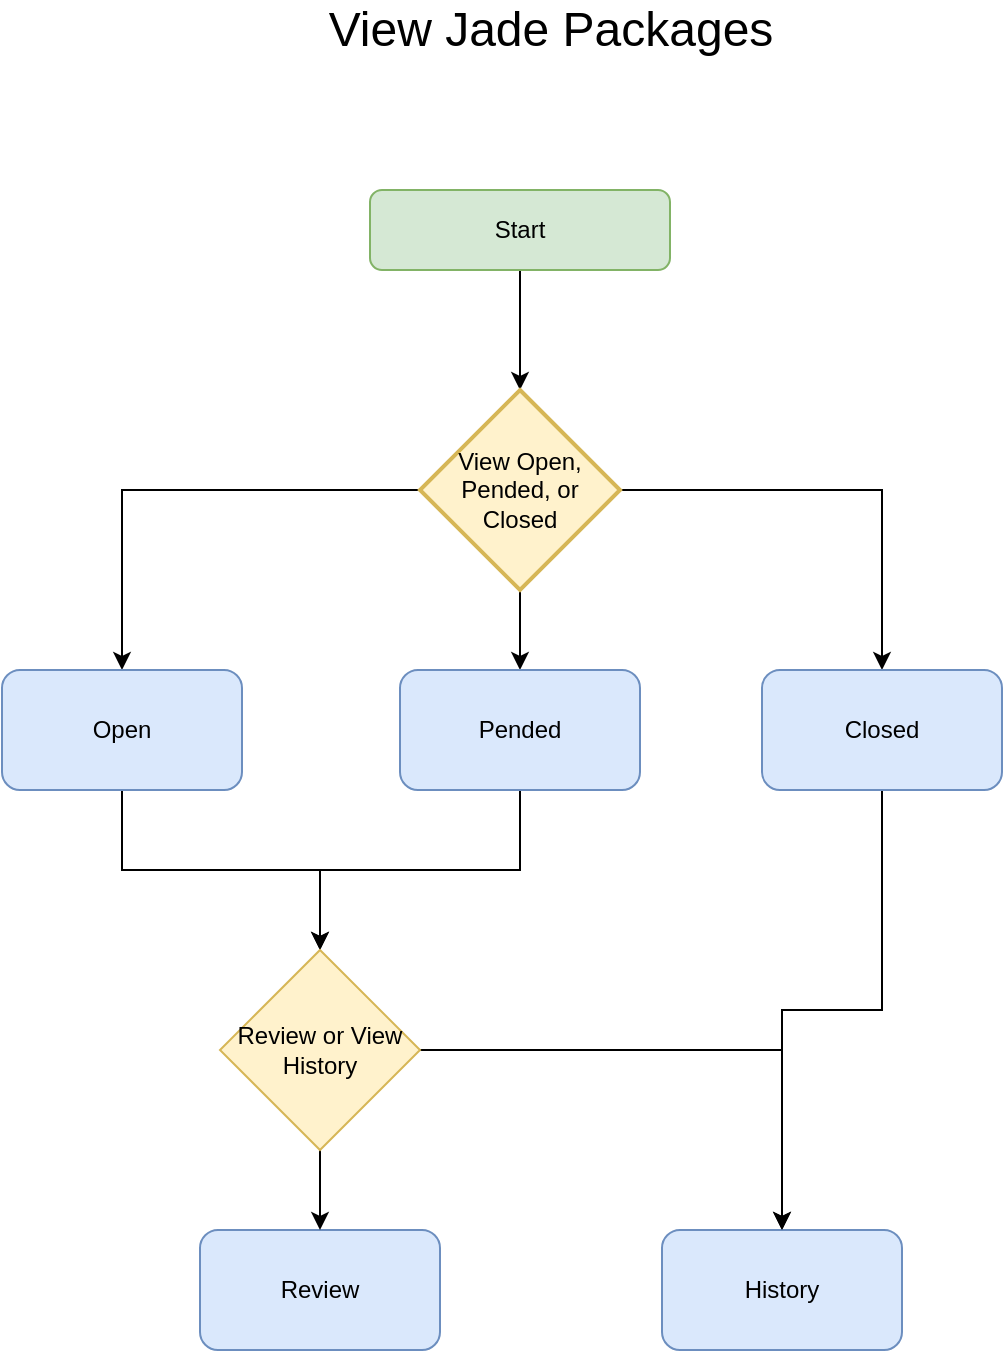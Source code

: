 <mxfile version="14.4.3" type="github">
  <diagram id="C5RBs43oDa-KdzZeNtuy" name="Page-1">
    <mxGraphModel dx="1426" dy="737" grid="1" gridSize="10" guides="1" tooltips="1" connect="1" arrows="1" fold="1" page="1" pageScale="1" pageWidth="827" pageHeight="1169" math="0" shadow="0">
      <root>
        <mxCell id="WIyWlLk6GJQsqaUBKTNV-0" />
        <mxCell id="WIyWlLk6GJQsqaUBKTNV-1" parent="WIyWlLk6GJQsqaUBKTNV-0" />
        <mxCell id="p7kULaYef-mVd5IsEo5U-7" style="edgeStyle=orthogonalEdgeStyle;rounded=0;orthogonalLoop=1;jettySize=auto;html=1;exitX=0.5;exitY=1;exitDx=0;exitDy=0;" edge="1" parent="WIyWlLk6GJQsqaUBKTNV-1" source="WIyWlLk6GJQsqaUBKTNV-3" target="p7kULaYef-mVd5IsEo5U-0">
          <mxGeometry relative="1" as="geometry" />
        </mxCell>
        <UserObject label="Start" link="/app/packages" id="WIyWlLk6GJQsqaUBKTNV-3">
          <mxCell style="rounded=1;whiteSpace=wrap;html=1;fontSize=12;glass=0;strokeWidth=1;shadow=0;fillColor=#d5e8d4;strokeColor=#82b366;" parent="WIyWlLk6GJQsqaUBKTNV-1" vertex="1">
            <mxGeometry x="324" y="140" width="150" height="40" as="geometry" />
          </mxCell>
        </UserObject>
        <mxCell id="i8LHyfqBCvH4AaGKe-vy-9" value="&lt;font style=&quot;font-size: 24px&quot;&gt;View Jade Packages&lt;/font&gt;" style="text;html=1;align=center;verticalAlign=middle;resizable=0;points=[];autosize=1;" parent="WIyWlLk6GJQsqaUBKTNV-1" vertex="1">
          <mxGeometry x="294" y="50" width="240" height="20" as="geometry" />
        </mxCell>
        <mxCell id="p7kULaYef-mVd5IsEo5U-4" style="edgeStyle=orthogonalEdgeStyle;rounded=0;orthogonalLoop=1;jettySize=auto;html=1;exitX=0;exitY=0.5;exitDx=0;exitDy=0;exitPerimeter=0;" edge="1" parent="WIyWlLk6GJQsqaUBKTNV-1" source="p7kULaYef-mVd5IsEo5U-0" target="p7kULaYef-mVd5IsEo5U-1">
          <mxGeometry relative="1" as="geometry" />
        </mxCell>
        <mxCell id="p7kULaYef-mVd5IsEo5U-5" style="edgeStyle=orthogonalEdgeStyle;rounded=0;orthogonalLoop=1;jettySize=auto;html=1;exitX=0.5;exitY=1;exitDx=0;exitDy=0;exitPerimeter=0;entryX=0.5;entryY=0;entryDx=0;entryDy=0;" edge="1" parent="WIyWlLk6GJQsqaUBKTNV-1" source="p7kULaYef-mVd5IsEo5U-0" target="p7kULaYef-mVd5IsEo5U-2">
          <mxGeometry relative="1" as="geometry" />
        </mxCell>
        <mxCell id="p7kULaYef-mVd5IsEo5U-6" style="edgeStyle=orthogonalEdgeStyle;rounded=0;orthogonalLoop=1;jettySize=auto;html=1;exitX=1;exitY=0.5;exitDx=0;exitDy=0;exitPerimeter=0;" edge="1" parent="WIyWlLk6GJQsqaUBKTNV-1" source="p7kULaYef-mVd5IsEo5U-0" target="p7kULaYef-mVd5IsEo5U-3">
          <mxGeometry relative="1" as="geometry" />
        </mxCell>
        <mxCell id="p7kULaYef-mVd5IsEo5U-0" value="View Open, Pended, or Closed" style="strokeWidth=2;html=1;shape=mxgraph.flowchart.decision;whiteSpace=wrap;fillColor=#fff2cc;strokeColor=#d6b656;" vertex="1" parent="WIyWlLk6GJQsqaUBKTNV-1">
          <mxGeometry x="349" y="240" width="100" height="100" as="geometry" />
        </mxCell>
        <mxCell id="p7kULaYef-mVd5IsEo5U-12" style="edgeStyle=orthogonalEdgeStyle;rounded=0;orthogonalLoop=1;jettySize=auto;html=1;exitX=0.5;exitY=1;exitDx=0;exitDy=0;" edge="1" parent="WIyWlLk6GJQsqaUBKTNV-1" source="p7kULaYef-mVd5IsEo5U-1" target="p7kULaYef-mVd5IsEo5U-10">
          <mxGeometry relative="1" as="geometry" />
        </mxCell>
        <mxCell id="p7kULaYef-mVd5IsEo5U-1" value="Open" style="rounded=1;whiteSpace=wrap;html=1;fillColor=#dae8fc;strokeColor=#6c8ebf;" vertex="1" parent="WIyWlLk6GJQsqaUBKTNV-1">
          <mxGeometry x="140" y="380" width="120" height="60" as="geometry" />
        </mxCell>
        <mxCell id="p7kULaYef-mVd5IsEo5U-14" style="edgeStyle=orthogonalEdgeStyle;rounded=0;orthogonalLoop=1;jettySize=auto;html=1;exitX=0.5;exitY=1;exitDx=0;exitDy=0;entryX=0.5;entryY=0;entryDx=0;entryDy=0;" edge="1" parent="WIyWlLk6GJQsqaUBKTNV-1" source="p7kULaYef-mVd5IsEo5U-2" target="p7kULaYef-mVd5IsEo5U-10">
          <mxGeometry relative="1" as="geometry" />
        </mxCell>
        <mxCell id="p7kULaYef-mVd5IsEo5U-2" value="Pended" style="rounded=1;whiteSpace=wrap;html=1;fillColor=#dae8fc;strokeColor=#6c8ebf;" vertex="1" parent="WIyWlLk6GJQsqaUBKTNV-1">
          <mxGeometry x="339" y="380" width="120" height="60" as="geometry" />
        </mxCell>
        <mxCell id="p7kULaYef-mVd5IsEo5U-19" style="edgeStyle=orthogonalEdgeStyle;rounded=0;orthogonalLoop=1;jettySize=auto;html=1;exitX=0.5;exitY=1;exitDx=0;exitDy=0;entryX=0.5;entryY=0;entryDx=0;entryDy=0;" edge="1" parent="WIyWlLk6GJQsqaUBKTNV-1" source="p7kULaYef-mVd5IsEo5U-3" target="p7kULaYef-mVd5IsEo5U-9">
          <mxGeometry relative="1" as="geometry" />
        </mxCell>
        <mxCell id="p7kULaYef-mVd5IsEo5U-3" value="Closed" style="rounded=1;whiteSpace=wrap;html=1;fillColor=#dae8fc;strokeColor=#6c8ebf;" vertex="1" parent="WIyWlLk6GJQsqaUBKTNV-1">
          <mxGeometry x="520" y="380" width="120" height="60" as="geometry" />
        </mxCell>
        <mxCell id="p7kULaYef-mVd5IsEo5U-8" value="Review" style="rounded=1;whiteSpace=wrap;html=1;fillColor=#dae8fc;strokeColor=#6c8ebf;" vertex="1" parent="WIyWlLk6GJQsqaUBKTNV-1">
          <mxGeometry x="239" y="660" width="120" height="60" as="geometry" />
        </mxCell>
        <mxCell id="p7kULaYef-mVd5IsEo5U-9" value="History" style="rounded=1;whiteSpace=wrap;html=1;fillColor=#dae8fc;strokeColor=#6c8ebf;" vertex="1" parent="WIyWlLk6GJQsqaUBKTNV-1">
          <mxGeometry x="470" y="660" width="120" height="60" as="geometry" />
        </mxCell>
        <mxCell id="p7kULaYef-mVd5IsEo5U-18" style="edgeStyle=orthogonalEdgeStyle;rounded=0;orthogonalLoop=1;jettySize=auto;html=1;exitX=1;exitY=0.5;exitDx=0;exitDy=0;entryX=0.5;entryY=0;entryDx=0;entryDy=0;" edge="1" parent="WIyWlLk6GJQsqaUBKTNV-1" source="p7kULaYef-mVd5IsEo5U-10" target="p7kULaYef-mVd5IsEo5U-9">
          <mxGeometry relative="1" as="geometry" />
        </mxCell>
        <mxCell id="p7kULaYef-mVd5IsEo5U-20" style="edgeStyle=orthogonalEdgeStyle;rounded=0;orthogonalLoop=1;jettySize=auto;html=1;exitX=0.5;exitY=1;exitDx=0;exitDy=0;" edge="1" parent="WIyWlLk6GJQsqaUBKTNV-1" source="p7kULaYef-mVd5IsEo5U-10" target="p7kULaYef-mVd5IsEo5U-8">
          <mxGeometry relative="1" as="geometry" />
        </mxCell>
        <mxCell id="p7kULaYef-mVd5IsEo5U-10" value="Review or View History" style="rhombus;whiteSpace=wrap;html=1;fillColor=#fff2cc;strokeColor=#d6b656;" vertex="1" parent="WIyWlLk6GJQsqaUBKTNV-1">
          <mxGeometry x="249" y="520" width="100" height="100" as="geometry" />
        </mxCell>
      </root>
    </mxGraphModel>
  </diagram>
</mxfile>
